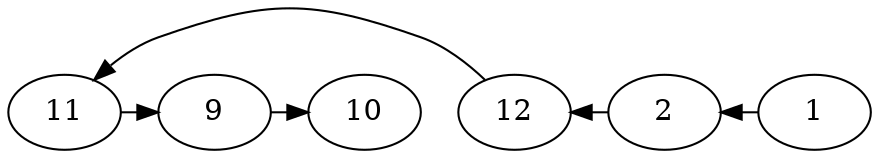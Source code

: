// Path From  source to Destination
digraph {
	11 [label=11]
	10 [label=10]
	12 [label=12]
	1 [label=1]
	2 [label=2]
	9 [label=9]
		1 -> 2 [constraint=false]
		2 -> 12 [constraint=false]
		12 -> 11 [constraint=false]
		11 -> 9 [constraint=false]
		9 -> 10 [constraint=false]
}